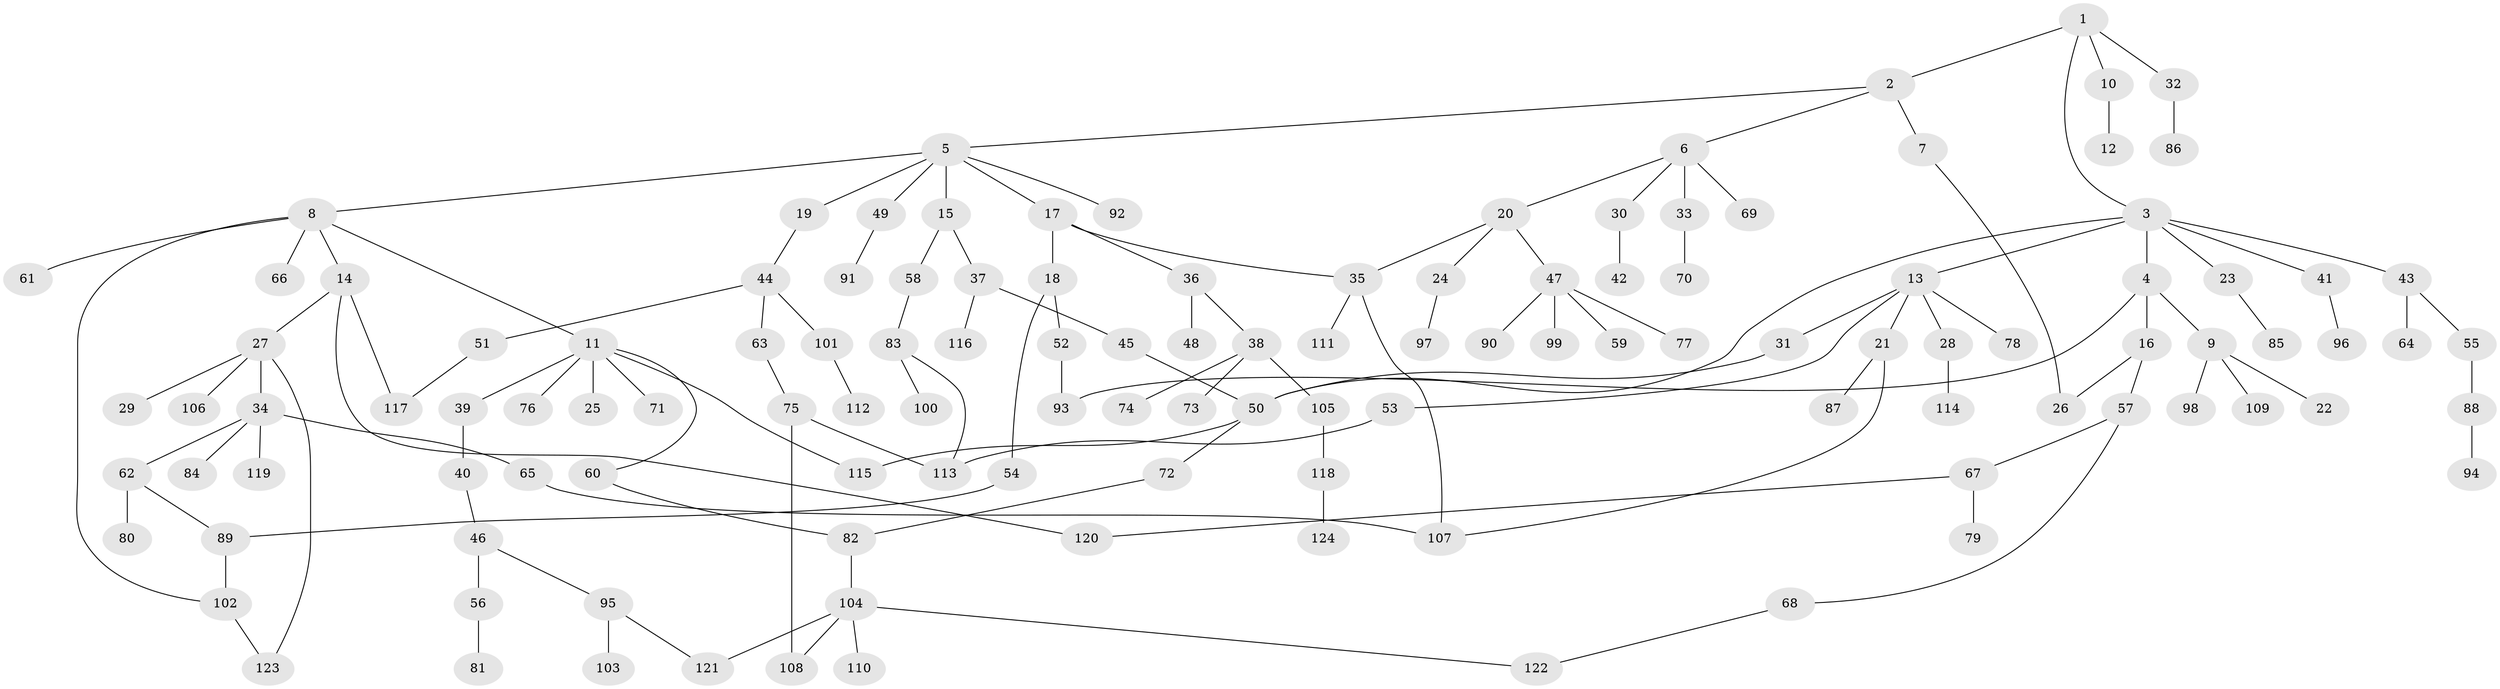 // Generated by graph-tools (version 1.1) at 2025/01/03/09/25 03:01:08]
// undirected, 124 vertices, 142 edges
graph export_dot {
graph [start="1"]
  node [color=gray90,style=filled];
  1;
  2;
  3;
  4;
  5;
  6;
  7;
  8;
  9;
  10;
  11;
  12;
  13;
  14;
  15;
  16;
  17;
  18;
  19;
  20;
  21;
  22;
  23;
  24;
  25;
  26;
  27;
  28;
  29;
  30;
  31;
  32;
  33;
  34;
  35;
  36;
  37;
  38;
  39;
  40;
  41;
  42;
  43;
  44;
  45;
  46;
  47;
  48;
  49;
  50;
  51;
  52;
  53;
  54;
  55;
  56;
  57;
  58;
  59;
  60;
  61;
  62;
  63;
  64;
  65;
  66;
  67;
  68;
  69;
  70;
  71;
  72;
  73;
  74;
  75;
  76;
  77;
  78;
  79;
  80;
  81;
  82;
  83;
  84;
  85;
  86;
  87;
  88;
  89;
  90;
  91;
  92;
  93;
  94;
  95;
  96;
  97;
  98;
  99;
  100;
  101;
  102;
  103;
  104;
  105;
  106;
  107;
  108;
  109;
  110;
  111;
  112;
  113;
  114;
  115;
  116;
  117;
  118;
  119;
  120;
  121;
  122;
  123;
  124;
  1 -- 2;
  1 -- 3;
  1 -- 10;
  1 -- 32;
  2 -- 5;
  2 -- 6;
  2 -- 7;
  3 -- 4;
  3 -- 13;
  3 -- 23;
  3 -- 41;
  3 -- 43;
  3 -- 50;
  4 -- 9;
  4 -- 16;
  4 -- 93;
  5 -- 8;
  5 -- 15;
  5 -- 17;
  5 -- 19;
  5 -- 49;
  5 -- 92;
  6 -- 20;
  6 -- 30;
  6 -- 33;
  6 -- 69;
  7 -- 26;
  8 -- 11;
  8 -- 14;
  8 -- 61;
  8 -- 66;
  8 -- 102;
  9 -- 22;
  9 -- 98;
  9 -- 109;
  10 -- 12;
  11 -- 25;
  11 -- 39;
  11 -- 60;
  11 -- 71;
  11 -- 76;
  11 -- 115;
  13 -- 21;
  13 -- 28;
  13 -- 31;
  13 -- 53;
  13 -- 78;
  14 -- 27;
  14 -- 117;
  14 -- 120;
  15 -- 37;
  15 -- 58;
  16 -- 26;
  16 -- 57;
  17 -- 18;
  17 -- 35;
  17 -- 36;
  18 -- 52;
  18 -- 54;
  19 -- 44;
  20 -- 24;
  20 -- 47;
  20 -- 35;
  21 -- 87;
  21 -- 107;
  23 -- 85;
  24 -- 97;
  27 -- 29;
  27 -- 34;
  27 -- 106;
  27 -- 123;
  28 -- 114;
  30 -- 42;
  31 -- 50;
  32 -- 86;
  33 -- 70;
  34 -- 62;
  34 -- 65;
  34 -- 84;
  34 -- 119;
  35 -- 111;
  35 -- 107;
  36 -- 38;
  36 -- 48;
  37 -- 45;
  37 -- 116;
  38 -- 73;
  38 -- 74;
  38 -- 105;
  39 -- 40;
  40 -- 46;
  41 -- 96;
  43 -- 55;
  43 -- 64;
  44 -- 51;
  44 -- 63;
  44 -- 101;
  45 -- 50;
  46 -- 56;
  46 -- 95;
  47 -- 59;
  47 -- 77;
  47 -- 90;
  47 -- 99;
  49 -- 91;
  50 -- 72;
  50 -- 115;
  51 -- 117;
  52 -- 93;
  53 -- 113;
  54 -- 89;
  55 -- 88;
  56 -- 81;
  57 -- 67;
  57 -- 68;
  58 -- 83;
  60 -- 82;
  62 -- 80;
  62 -- 89;
  63 -- 75;
  65 -- 107;
  67 -- 79;
  67 -- 120;
  68 -- 122;
  72 -- 82;
  75 -- 108;
  75 -- 113;
  82 -- 104;
  83 -- 100;
  83 -- 113;
  88 -- 94;
  89 -- 102;
  95 -- 103;
  95 -- 121;
  101 -- 112;
  102 -- 123;
  104 -- 110;
  104 -- 122;
  104 -- 108;
  104 -- 121;
  105 -- 118;
  118 -- 124;
}
